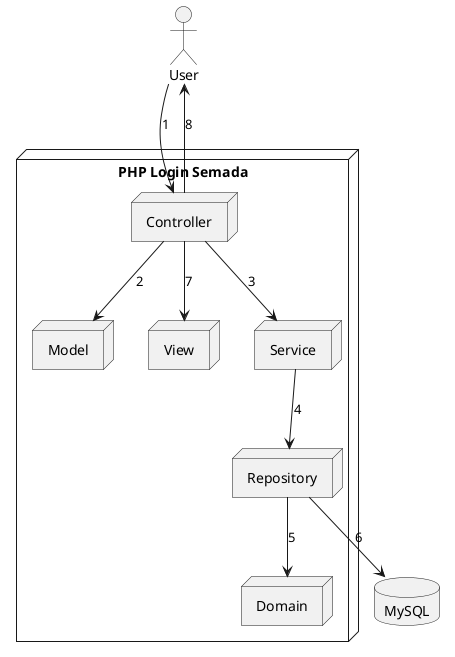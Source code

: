         @startuml cukimai
        actor "User" as user

             node "PHP Login Semada" {
                node "Model" as model
                node "Domain" as domain
                node "Controller" as controller
                node "View" as view
                node "Service" as service
                node "Repository" as repository
             }

             database "MySQL" as mysql

             user --> controller : 1
             controller --> model : 2
             controller --> service : 3
             service --> repository : 4
             repository --> domain : 5
             repository --> mysql : 6
             controller --> view : 7
             controller --> user : 8

        @enduml